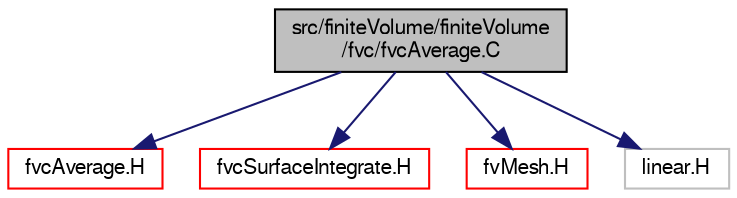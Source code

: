 digraph "src/finiteVolume/finiteVolume/fvc/fvcAverage.C"
{
  bgcolor="transparent";
  edge [fontname="FreeSans",fontsize="10",labelfontname="FreeSans",labelfontsize="10"];
  node [fontname="FreeSans",fontsize="10",shape=record];
  Node0 [label="src/finiteVolume/finiteVolume\l/fvc/fvcAverage.C",height=0.2,width=0.4,color="black", fillcolor="grey75", style="filled", fontcolor="black"];
  Node0 -> Node1 [color="midnightblue",fontsize="10",style="solid",fontname="FreeSans"];
  Node1 [label="fvcAverage.H",height=0.2,width=0.4,color="red",URL="$a02930.html",tooltip="Area-weighted average a surfaceField creating a volField. "];
  Node0 -> Node61 [color="midnightblue",fontsize="10",style="solid",fontname="FreeSans"];
  Node61 [label="fvcSurfaceIntegrate.H",height=0.2,width=0.4,color="red",URL="$a03044.html",tooltip="Surface integrate surfaceField creating a volField. Surface sum a surfaceField creating a volField..."];
  Node0 -> Node62 [color="midnightblue",fontsize="10",style="solid",fontname="FreeSans"];
  Node62 [label="fvMesh.H",height=0.2,width=0.4,color="red",URL="$a03533.html"];
  Node0 -> Node270 [color="midnightblue",fontsize="10",style="solid",fontname="FreeSans"];
  Node270 [label="linear.H",height=0.2,width=0.4,color="grey75"];
}

